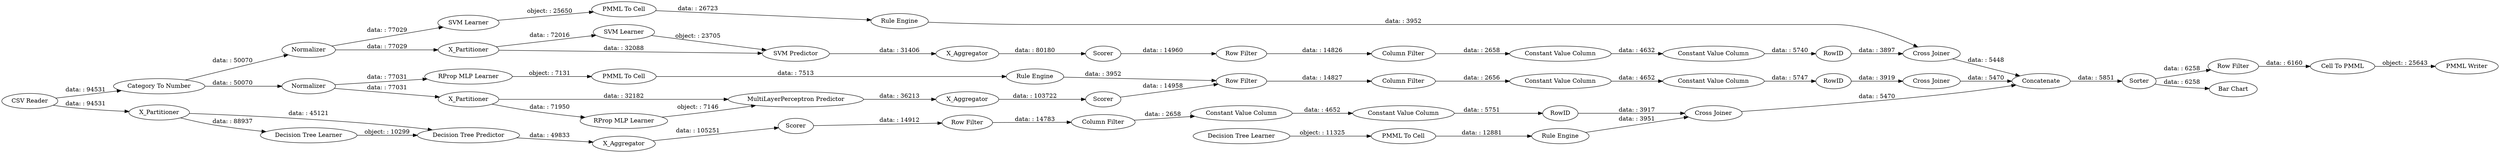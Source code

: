 digraph {
	"4425362876358604972_309" [label="PMML To Cell"]
	"8421917314540756181_310" [label="Column Filter"]
	"-3602376760057596114_1" [label="CSV Reader"]
	"4425362876358604972_308" [label="Rule Engine"]
	"8421917314540756181_311" [label="Constant Value Column"]
	"1230291973406089243_61" [label="PMML Writer"]
	"8421917314540756181_312" [label=RowID]
	"-1571483899434010233_35" [label="RProp MLP Learner"]
	"-1481892970571350363_38" [label="Cross Joiner"]
	"4425362876358604972_33" [label="SVM Learner"]
	"-5431068562438068260_305" [label="Column Filter"]
	"-5431068562438068260_299" [label=Scorer]
	"4425362876358604972_300" [label="SVM Learner"]
	"2591355482102633956_40" [label=X_Partitioner]
	"8421917314540756181_320" [label="Rule Engine"]
	"4425362876358604972_297" [label=X_Aggregator]
	"-1571483899434010233_22" [label="PMML To Cell"]
	"8421917314540756181_313" [label="Constant Value Column"]
	"8421917314540756181_316" [label="Cross Joiner"]
	"-5431068562438068260_304" [label="Constant Value Column"]
	"4425362876358604972_301" [label="SVM Predictor"]
	"-1571483899434010233_34" [label="Rule Engine"]
	"2591355482102633956_7" [label=X_Aggregator]
	"2591355482102633956_41" [label=Scorer]
	"-3602376760057596114_2" [label="Category To Number"]
	"-1481892970571350363_290" [label="Constant Value Column"]
	"-5431068562438068260_307" [label="Constant Value Column"]
	"1230291973406089243_53" [label="Row Filter"]
	"8421917314540756181_322" [label="Decision Tree Predictor"]
	"4425362876358604972_302" [label=X_Partitioner]
	"-5431068562438068260_303" [label=RowID]
	"4425362876358604972_298" [label="Cross Joiner"]
	"2591355482102633956_32" [label="MultiLayerPerceptron Predictor"]
	"8421917314540756181_317" [label=X_Aggregator]
	"4425362876358604972_295" [label=Normalizer]
	"-5431068562438068260_306" [label="Row Filter"]
	"8421917314540756181_28" [label="PMML To Cell"]
	"8421917314540756181_318" [label="Row Filter"]
	"-3602376760057596114_59" [label="Bar Chart"]
	"8421917314540756181_314" [label=X_Partitioner]
	"2591355482102633956_31" [label="RProp MLP Learner"]
	"-1731773098362001935_52" [label=Sorter]
	"-1481892970571350363_294" [label="Column Filter"]
	"-1481892970571350363_9" [label="Row Filter"]
	"2591355482102633956_39" [label=Normalizer]
	"-1481892970571350363_293" [label=RowID]
	"-1731773098362001935_60" [label=Concatenate]
	"1230291973406089243_54" [label="Cell To PMML"]
	"8421917314540756181_321" [label="Decision Tree Learner"]
	"-1481892970571350363_292" [label="Constant Value Column"]
	"8421917314540756181_319" [label="Decision Tree Learner"]
	"8421917314540756181_315" [label=Scorer]
	"4425362876358604972_301" -> "4425362876358604972_297" [label="data: : 31406"]
	"-1481892970571350363_292" -> "-1481892970571350363_293" [label="data: : 5747"]
	"-1571483899434010233_22" -> "-1571483899434010233_34" [label="data: : 7513"]
	"2591355482102633956_31" -> "2591355482102633956_32" [label="object: : 7146"]
	"-3602376760057596114_2" -> "2591355482102633956_39" [label="data: : 50070"]
	"2591355482102633956_39" -> "-1571483899434010233_35" [label="data: : 77031"]
	"4425362876358604972_298" -> "-1731773098362001935_60" [label="data: : 5448"]
	"8421917314540756181_322" -> "8421917314540756181_317" [label="data: : 49833"]
	"-1481892970571350363_294" -> "-1481892970571350363_290" [label="data: : 2656"]
	"4425362876358604972_302" -> "4425362876358604972_300" [label="data: : 72016"]
	"8421917314540756181_315" -> "8421917314540756181_318" [label="data: : 14912"]
	"-3602376760057596114_1" -> "-3602376760057596114_2" [label="data: : 94531"]
	"4425362876358604972_308" -> "4425362876358604972_298" [label="data: : 3952"]
	"8421917314540756181_318" -> "8421917314540756181_310" [label="data: : 14783"]
	"8421917314540756181_317" -> "8421917314540756181_315" [label="data: : 105251"]
	"8421917314540756181_28" -> "8421917314540756181_320" [label="data: : 12881"]
	"-1481892970571350363_9" -> "-1481892970571350363_294" [label="data: : 14827"]
	"-1571483899434010233_34" -> "-1481892970571350363_9" [label="data: : 3952"]
	"2591355482102633956_7" -> "2591355482102633956_41" [label="data: : 103722"]
	"2591355482102633956_41" -> "-1481892970571350363_9" [label="data: : 14958"]
	"2591355482102633956_32" -> "2591355482102633956_7" [label="data: : 36213"]
	"2591355482102633956_39" -> "2591355482102633956_40" [label="data: : 77031"]
	"4425362876358604972_309" -> "4425362876358604972_308" [label="data: : 26723"]
	"8421917314540756181_310" -> "8421917314540756181_311" [label="data: : 2658"]
	"8421917314540756181_320" -> "8421917314540756181_316" [label="data: : 3951"]
	"-5431068562438068260_306" -> "-5431068562438068260_305" [label="data: : 14826"]
	"8421917314540756181_316" -> "-1731773098362001935_60" [label="data: : 5470"]
	"-5431068562438068260_303" -> "4425362876358604972_298" [label="data: : 3897"]
	"-1731773098362001935_60" -> "-1731773098362001935_52" [label="data: : 5851"]
	"-1571483899434010233_35" -> "-1571483899434010233_22" [label="object: : 7131"]
	"2591355482102633956_40" -> "2591355482102633956_31" [label="data: : 71950"]
	"8421917314540756181_314" -> "8421917314540756181_319" [label="data: : 88937"]
	"-1481892970571350363_38" -> "-1731773098362001935_60" [label="data: : 5470"]
	"-5431068562438068260_307" -> "-5431068562438068260_304" [label="data: : 4632"]
	"-5431068562438068260_299" -> "-5431068562438068260_306" [label="data: : 14960"]
	"8421917314540756181_313" -> "8421917314540756181_312" [label="data: : 5751"]
	"8421917314540756181_319" -> "8421917314540756181_322" [label="object: : 10299"]
	"-3602376760057596114_2" -> "4425362876358604972_295" [label="data: : 50070"]
	"-1731773098362001935_52" -> "-3602376760057596114_59" [label="data: : 6258"]
	"-5431068562438068260_304" -> "-5431068562438068260_303" [label="data: : 5740"]
	"4425362876358604972_297" -> "-5431068562438068260_299" [label="data: : 80180"]
	"-1481892970571350363_290" -> "-1481892970571350363_292" [label="data: : 4652"]
	"-5431068562438068260_305" -> "-5431068562438068260_307" [label="data: : 2658"]
	"4425362876358604972_295" -> "4425362876358604972_33" [label="data: : 77029"]
	"4425362876358604972_300" -> "4425362876358604972_301" [label="object: : 23705"]
	"8421917314540756181_321" -> "8421917314540756181_28" [label="object: : 11325"]
	"1230291973406089243_53" -> "1230291973406089243_54" [label="data: : 6160"]
	"-1481892970571350363_293" -> "-1481892970571350363_38" [label="data: : 3919"]
	"4425362876358604972_33" -> "4425362876358604972_309" [label="object: : 25650"]
	"2591355482102633956_40" -> "2591355482102633956_32" [label="data: : 32182"]
	"-3602376760057596114_1" -> "8421917314540756181_314" [label="data: : 94531"]
	"1230291973406089243_54" -> "1230291973406089243_61" [label="object: : 25643"]
	"8421917314540756181_311" -> "8421917314540756181_313" [label="data: : 4652"]
	"8421917314540756181_312" -> "8421917314540756181_316" [label="data: : 3917"]
	"-1731773098362001935_52" -> "1230291973406089243_53" [label="data: : 6258"]
	"8421917314540756181_314" -> "8421917314540756181_322" [label="data: : 45121"]
	"4425362876358604972_302" -> "4425362876358604972_301" [label="data: : 32088"]
	"4425362876358604972_295" -> "4425362876358604972_302" [label="data: : 77029"]
	rankdir=LR
}
